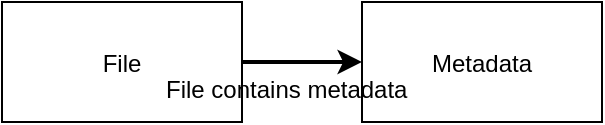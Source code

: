 <mxfile>
  <diagram name="File-Service ERD">
    <mxGraphModel>
      <root>
        <mxCell id="0" />
        <mxCell id="1" parent="0" />
        <mxCell id="2" value="File" style="shape=rectangle" vertex="1" parent="1">
          <mxGeometry x="20" y="20" width="120" height="60" as="geometry" />
        </mxCell>
        <mxCell id="3" value="Metadata" style="shape=rectangle" vertex="1" parent="1">
          <mxGeometry x="200" y="20" width="120" height="60" as="geometry" />
        </mxCell>
        <mxCell id="4" edge="1" parent="1" source="2" target="3" style="edgeStyle=orthogonalEdgeStyle;rounded=1;strokeColor=#000000;strokeWidth=2;">
          <mxGeometry relative="1" as="geometry" />
        </mxCell>
        <!-- Annotations -->
        <mxCell id="5" value="File contains metadata" style="text;strokeColor=none;fillColor=none;fontSize=12;" vertex="1" parent="1">
          <mxGeometry x="100" y="50" width="200" height="20" as="geometry" />
        </mxCell>
      </root>
    </mxGraphModel>
  </diagram>
</mxfile>